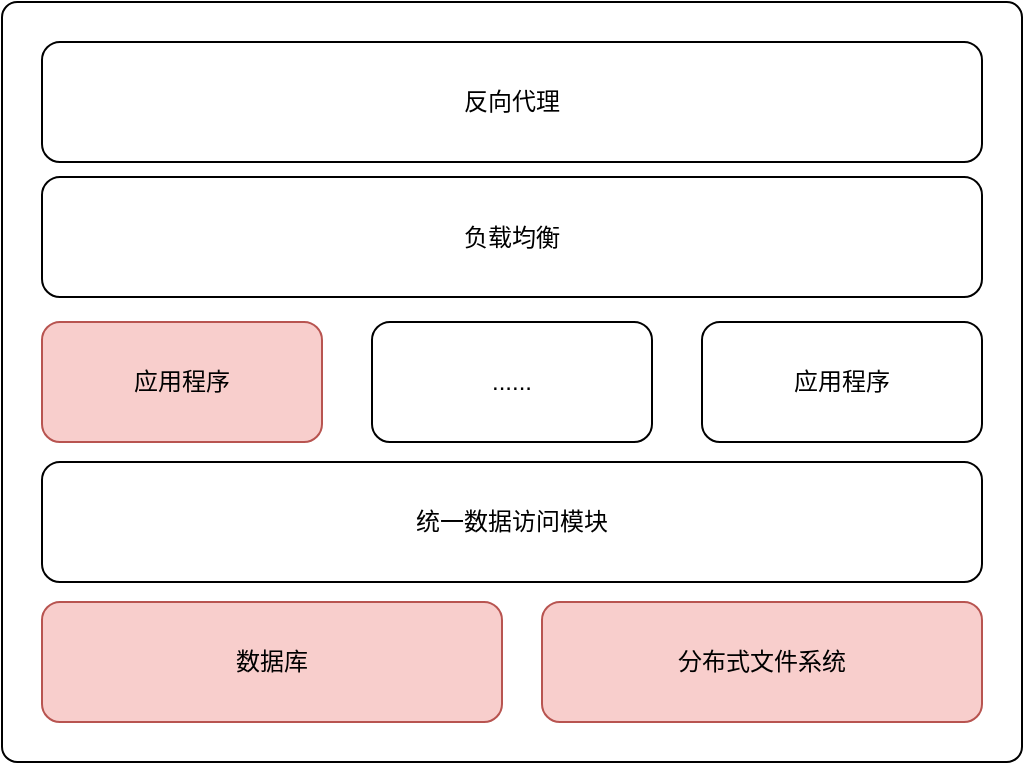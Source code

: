 <mxfile version="10.6.3" type="github"><diagram id="i5UXyi_B3xTPpmygaqx2" name="Page-1"><mxGraphModel dx="871" dy="724" grid="1" gridSize="10" guides="1" tooltips="1" connect="1" arrows="1" fold="1" page="1" pageScale="1" pageWidth="827" pageHeight="1169" math="0" shadow="0"><root><mxCell id="0"/><mxCell id="1" parent="0"/><mxCell id="Lfla3DwOTXnsdI7DbL_c-1" value="" style="rounded=1;whiteSpace=wrap;html=1;direction=west;fillColor=#ffffff;shadow=0;comic=0;glass=0;arcSize=2;" vertex="1" parent="1"><mxGeometry x="60" y="150" width="510" height="380" as="geometry"/></mxCell><mxCell id="Lfla3DwOTXnsdI7DbL_c-2" value="反向代理" style="rounded=1;whiteSpace=wrap;html=1;" vertex="1" parent="1"><mxGeometry x="80" y="170" width="470" height="60" as="geometry"/></mxCell><mxCell id="Lfla3DwOTXnsdI7DbL_c-3" value="负载均衡" style="rounded=1;whiteSpace=wrap;html=1;" vertex="1" parent="1"><mxGeometry x="80" y="237.5" width="470" height="60" as="geometry"/></mxCell><mxCell id="Lfla3DwOTXnsdI7DbL_c-4" value="应用程序" style="rounded=1;whiteSpace=wrap;html=1;fillColor=#f8cecc;strokeColor=#b85450;" vertex="1" parent="1"><mxGeometry x="80" y="310" width="140" height="60" as="geometry"/></mxCell><mxCell id="Lfla3DwOTXnsdI7DbL_c-5" value="应用程序" style="rounded=1;whiteSpace=wrap;html=1;" vertex="1" parent="1"><mxGeometry x="410" y="310" width="140" height="60" as="geometry"/></mxCell><mxCell id="Lfla3DwOTXnsdI7DbL_c-6" value="......" style="rounded=1;whiteSpace=wrap;html=1;" vertex="1" parent="1"><mxGeometry x="245" y="310" width="140" height="60" as="geometry"/></mxCell><mxCell id="Lfla3DwOTXnsdI7DbL_c-7" value="统一数据访问模块" style="rounded=1;whiteSpace=wrap;html=1;" vertex="1" parent="1"><mxGeometry x="80" y="380" width="470" height="60" as="geometry"/></mxCell><mxCell id="Lfla3DwOTXnsdI7DbL_c-8" value="数据库" style="rounded=1;whiteSpace=wrap;html=1;fillColor=#f8cecc;strokeColor=#b85450;" vertex="1" parent="1"><mxGeometry x="80" y="450" width="230" height="60" as="geometry"/></mxCell><mxCell id="Lfla3DwOTXnsdI7DbL_c-9" value="分布式文件系统" style="rounded=1;whiteSpace=wrap;html=1;fillColor=#f8cecc;strokeColor=#b85450;" vertex="1" parent="1"><mxGeometry x="330" y="450" width="220" height="60" as="geometry"/></mxCell></root></mxGraphModel></diagram></mxfile>